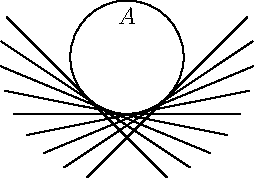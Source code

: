 unitsize(1cm);

draw(unitcircle, L=Label('$A$', align=S, position=1));

transform rot(real angle) {
  return (
    0, 0,
    cos(angle), -sin(angle),
    sin(angle), cos(angle)
  );
};

for (int k = -4; k <= 4; ++k) {
  transform T = rot(2pi + k * pi / 16);
  draw(T * (-2, -1) -- T * (2, -1));
}
